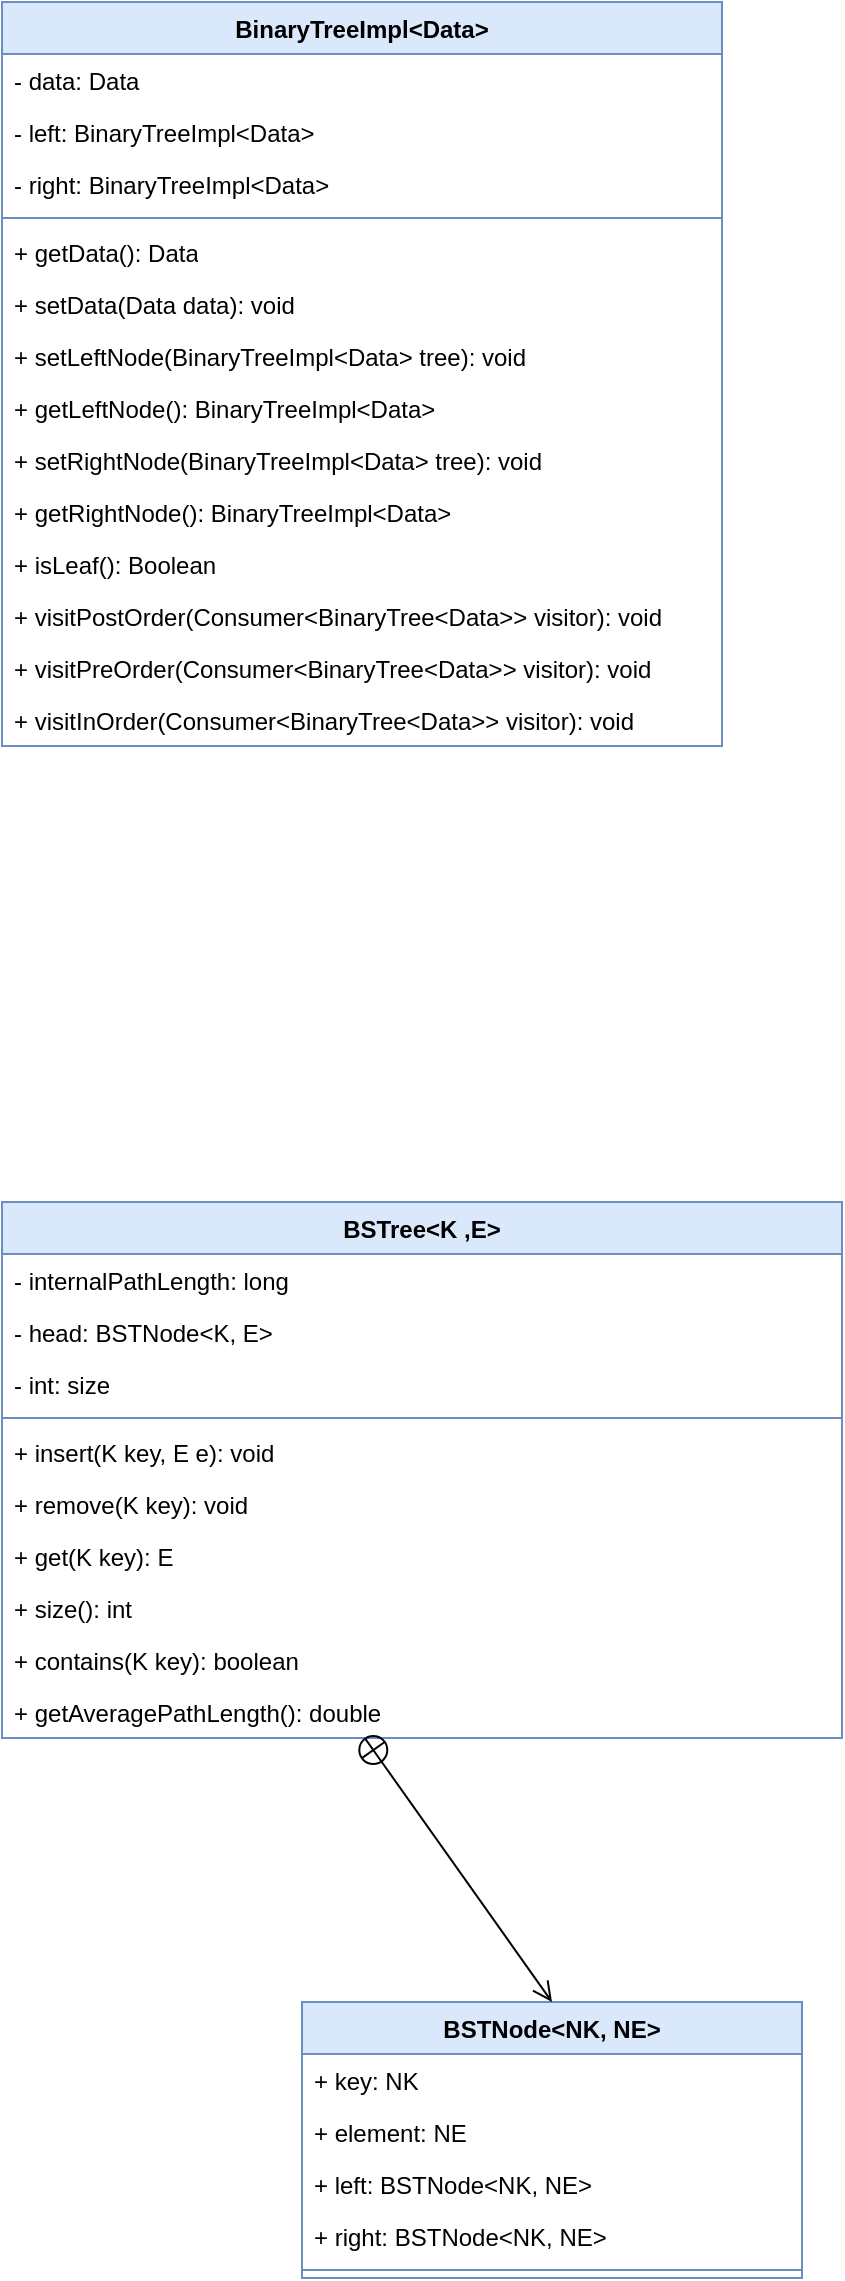 <mxfile version="24.9.0">
  <diagram name="Page-1" id="JpD8WKljxsuMn4WPt2cC">
    <mxGraphModel dx="1687" dy="868" grid="1" gridSize="10" guides="1" tooltips="1" connect="1" arrows="1" fold="1" page="1" pageScale="1" pageWidth="1654" pageHeight="2336" math="0" shadow="0">
      <root>
        <mxCell id="0" />
        <mxCell id="1" parent="0" />
        <mxCell id="P2VUHhH7mxUPdMLH3l3A-1" value="BinaryTreeImpl&amp;lt;Data&amp;gt;" style="swimlane;fontStyle=1;align=center;verticalAlign=top;childLayout=stackLayout;horizontal=1;startSize=26;horizontalStack=0;resizeParent=1;resizeParentMax=0;resizeLast=0;collapsible=1;marginBottom=0;whiteSpace=wrap;html=1;fillColor=#dae8fc;strokeColor=#6c8ebf;" vertex="1" parent="1">
          <mxGeometry x="650" y="340" width="360" height="372" as="geometry" />
        </mxCell>
        <mxCell id="P2VUHhH7mxUPdMLH3l3A-2" value="- data: Data" style="text;strokeColor=none;fillColor=none;align=left;verticalAlign=top;spacingLeft=4;spacingRight=4;overflow=hidden;rotatable=0;points=[[0,0.5],[1,0.5]];portConstraint=eastwest;whiteSpace=wrap;html=1;" vertex="1" parent="P2VUHhH7mxUPdMLH3l3A-1">
          <mxGeometry y="26" width="360" height="26" as="geometry" />
        </mxCell>
        <mxCell id="P2VUHhH7mxUPdMLH3l3A-5" value="- left: BinaryTreeImpl&amp;lt;Data&amp;gt;" style="text;strokeColor=none;fillColor=none;align=left;verticalAlign=top;spacingLeft=4;spacingRight=4;overflow=hidden;rotatable=0;points=[[0,0.5],[1,0.5]];portConstraint=eastwest;whiteSpace=wrap;html=1;" vertex="1" parent="P2VUHhH7mxUPdMLH3l3A-1">
          <mxGeometry y="52" width="360" height="26" as="geometry" />
        </mxCell>
        <mxCell id="P2VUHhH7mxUPdMLH3l3A-6" value="- right: BinaryTreeImpl&amp;lt;Data&amp;gt;" style="text;strokeColor=none;fillColor=none;align=left;verticalAlign=top;spacingLeft=4;spacingRight=4;overflow=hidden;rotatable=0;points=[[0,0.5],[1,0.5]];portConstraint=eastwest;whiteSpace=wrap;html=1;" vertex="1" parent="P2VUHhH7mxUPdMLH3l3A-1">
          <mxGeometry y="78" width="360" height="26" as="geometry" />
        </mxCell>
        <mxCell id="P2VUHhH7mxUPdMLH3l3A-3" value="" style="line;strokeWidth=1;fillColor=none;align=left;verticalAlign=middle;spacingTop=-1;spacingLeft=3;spacingRight=3;rotatable=0;labelPosition=right;points=[];portConstraint=eastwest;strokeColor=inherit;" vertex="1" parent="P2VUHhH7mxUPdMLH3l3A-1">
          <mxGeometry y="104" width="360" height="8" as="geometry" />
        </mxCell>
        <mxCell id="P2VUHhH7mxUPdMLH3l3A-4" value="+ getData(): Data" style="text;strokeColor=none;fillColor=none;align=left;verticalAlign=top;spacingLeft=4;spacingRight=4;overflow=hidden;rotatable=0;points=[[0,0.5],[1,0.5]];portConstraint=eastwest;whiteSpace=wrap;html=1;" vertex="1" parent="P2VUHhH7mxUPdMLH3l3A-1">
          <mxGeometry y="112" width="360" height="26" as="geometry" />
        </mxCell>
        <mxCell id="P2VUHhH7mxUPdMLH3l3A-7" value="+ setData(Data data): void" style="text;strokeColor=none;fillColor=none;align=left;verticalAlign=top;spacingLeft=4;spacingRight=4;overflow=hidden;rotatable=0;points=[[0,0.5],[1,0.5]];portConstraint=eastwest;whiteSpace=wrap;html=1;" vertex="1" parent="P2VUHhH7mxUPdMLH3l3A-1">
          <mxGeometry y="138" width="360" height="26" as="geometry" />
        </mxCell>
        <mxCell id="P2VUHhH7mxUPdMLH3l3A-8" value="+ setLeftNode(BinaryTreeImpl&amp;lt;Data&amp;gt; tree): void" style="text;strokeColor=none;fillColor=none;align=left;verticalAlign=top;spacingLeft=4;spacingRight=4;overflow=hidden;rotatable=0;points=[[0,0.5],[1,0.5]];portConstraint=eastwest;whiteSpace=wrap;html=1;" vertex="1" parent="P2VUHhH7mxUPdMLH3l3A-1">
          <mxGeometry y="164" width="360" height="26" as="geometry" />
        </mxCell>
        <mxCell id="P2VUHhH7mxUPdMLH3l3A-9" value="+ getLeftNode(): BinaryTreeImpl&amp;lt;Data&amp;gt;&amp;nbsp;" style="text;strokeColor=none;fillColor=none;align=left;verticalAlign=top;spacingLeft=4;spacingRight=4;overflow=hidden;rotatable=0;points=[[0,0.5],[1,0.5]];portConstraint=eastwest;whiteSpace=wrap;html=1;" vertex="1" parent="P2VUHhH7mxUPdMLH3l3A-1">
          <mxGeometry y="190" width="360" height="26" as="geometry" />
        </mxCell>
        <mxCell id="P2VUHhH7mxUPdMLH3l3A-10" value="+ setRightNode(BinaryTreeImpl&amp;lt;Data&amp;gt; tree): void" style="text;strokeColor=none;fillColor=none;align=left;verticalAlign=top;spacingLeft=4;spacingRight=4;overflow=hidden;rotatable=0;points=[[0,0.5],[1,0.5]];portConstraint=eastwest;whiteSpace=wrap;html=1;" vertex="1" parent="P2VUHhH7mxUPdMLH3l3A-1">
          <mxGeometry y="216" width="360" height="26" as="geometry" />
        </mxCell>
        <mxCell id="P2VUHhH7mxUPdMLH3l3A-11" value="+ getRightNode(): BinaryTreeImpl&amp;lt;Data&amp;gt;&amp;nbsp;" style="text;strokeColor=none;fillColor=none;align=left;verticalAlign=top;spacingLeft=4;spacingRight=4;overflow=hidden;rotatable=0;points=[[0,0.5],[1,0.5]];portConstraint=eastwest;whiteSpace=wrap;html=1;" vertex="1" parent="P2VUHhH7mxUPdMLH3l3A-1">
          <mxGeometry y="242" width="360" height="26" as="geometry" />
        </mxCell>
        <mxCell id="P2VUHhH7mxUPdMLH3l3A-12" value="+ isLeaf(): Boolean" style="text;strokeColor=none;fillColor=none;align=left;verticalAlign=top;spacingLeft=4;spacingRight=4;overflow=hidden;rotatable=0;points=[[0,0.5],[1,0.5]];portConstraint=eastwest;whiteSpace=wrap;html=1;" vertex="1" parent="P2VUHhH7mxUPdMLH3l3A-1">
          <mxGeometry y="268" width="360" height="26" as="geometry" />
        </mxCell>
        <mxCell id="P2VUHhH7mxUPdMLH3l3A-13" value="+&amp;nbsp;visitPostOrder(Consumer&amp;lt;BinaryTree&amp;lt;Data&amp;gt;&amp;gt; visitor): void" style="text;strokeColor=none;fillColor=none;align=left;verticalAlign=top;spacingLeft=4;spacingRight=4;overflow=hidden;rotatable=0;points=[[0,0.5],[1,0.5]];portConstraint=eastwest;whiteSpace=wrap;html=1;" vertex="1" parent="P2VUHhH7mxUPdMLH3l3A-1">
          <mxGeometry y="294" width="360" height="26" as="geometry" />
        </mxCell>
        <mxCell id="P2VUHhH7mxUPdMLH3l3A-14" value="+&amp;nbsp;visitPreOrder(Consumer&amp;lt;BinaryTree&amp;lt;Data&amp;gt;&amp;gt; visitor): void" style="text;strokeColor=none;fillColor=none;align=left;verticalAlign=top;spacingLeft=4;spacingRight=4;overflow=hidden;rotatable=0;points=[[0,0.5],[1,0.5]];portConstraint=eastwest;whiteSpace=wrap;html=1;" vertex="1" parent="P2VUHhH7mxUPdMLH3l3A-1">
          <mxGeometry y="320" width="360" height="26" as="geometry" />
        </mxCell>
        <mxCell id="P2VUHhH7mxUPdMLH3l3A-15" value="+&amp;nbsp;visitInOrder(Consumer&amp;lt;BinaryTree&amp;lt;Data&amp;gt;&amp;gt; visitor): void" style="text;strokeColor=none;fillColor=none;align=left;verticalAlign=top;spacingLeft=4;spacingRight=4;overflow=hidden;rotatable=0;points=[[0,0.5],[1,0.5]];portConstraint=eastwest;whiteSpace=wrap;html=1;" vertex="1" parent="P2VUHhH7mxUPdMLH3l3A-1">
          <mxGeometry y="346" width="360" height="26" as="geometry" />
        </mxCell>
        <mxCell id="P2VUHhH7mxUPdMLH3l3A-16" value="BSTree&amp;lt;K ,E&amp;gt;" style="swimlane;fontStyle=1;align=center;verticalAlign=top;childLayout=stackLayout;horizontal=1;startSize=26;horizontalStack=0;resizeParent=1;resizeParentMax=0;resizeLast=0;collapsible=1;marginBottom=0;whiteSpace=wrap;html=1;fillColor=#dae8fc;strokeColor=#6c8ebf;" vertex="1" parent="1">
          <mxGeometry x="650" y="940" width="420" height="268" as="geometry" />
        </mxCell>
        <mxCell id="P2VUHhH7mxUPdMLH3l3A-17" value="- internalPathLength: long" style="text;strokeColor=none;fillColor=none;align=left;verticalAlign=top;spacingLeft=4;spacingRight=4;overflow=hidden;rotatable=0;points=[[0,0.5],[1,0.5]];portConstraint=eastwest;whiteSpace=wrap;html=1;" vertex="1" parent="P2VUHhH7mxUPdMLH3l3A-16">
          <mxGeometry y="26" width="420" height="26" as="geometry" />
        </mxCell>
        <mxCell id="P2VUHhH7mxUPdMLH3l3A-20" value="- head: BSTNode&amp;lt;K, E&amp;gt;" style="text;strokeColor=none;fillColor=none;align=left;verticalAlign=top;spacingLeft=4;spacingRight=4;overflow=hidden;rotatable=0;points=[[0,0.5],[1,0.5]];portConstraint=eastwest;whiteSpace=wrap;html=1;" vertex="1" parent="P2VUHhH7mxUPdMLH3l3A-16">
          <mxGeometry y="52" width="420" height="26" as="geometry" />
        </mxCell>
        <mxCell id="P2VUHhH7mxUPdMLH3l3A-21" value="- int: size" style="text;strokeColor=none;fillColor=none;align=left;verticalAlign=top;spacingLeft=4;spacingRight=4;overflow=hidden;rotatable=0;points=[[0,0.5],[1,0.5]];portConstraint=eastwest;whiteSpace=wrap;html=1;" vertex="1" parent="P2VUHhH7mxUPdMLH3l3A-16">
          <mxGeometry y="78" width="420" height="26" as="geometry" />
        </mxCell>
        <mxCell id="P2VUHhH7mxUPdMLH3l3A-18" value="" style="line;strokeWidth=1;fillColor=none;align=left;verticalAlign=middle;spacingTop=-1;spacingLeft=3;spacingRight=3;rotatable=0;labelPosition=right;points=[];portConstraint=eastwest;strokeColor=inherit;" vertex="1" parent="P2VUHhH7mxUPdMLH3l3A-16">
          <mxGeometry y="104" width="420" height="8" as="geometry" />
        </mxCell>
        <mxCell id="P2VUHhH7mxUPdMLH3l3A-19" value="+ insert(K key, E e): void" style="text;strokeColor=none;fillColor=none;align=left;verticalAlign=top;spacingLeft=4;spacingRight=4;overflow=hidden;rotatable=0;points=[[0,0.5],[1,0.5]];portConstraint=eastwest;whiteSpace=wrap;html=1;" vertex="1" parent="P2VUHhH7mxUPdMLH3l3A-16">
          <mxGeometry y="112" width="420" height="26" as="geometry" />
        </mxCell>
        <mxCell id="P2VUHhH7mxUPdMLH3l3A-22" value="+ remove(K key): void" style="text;strokeColor=none;fillColor=none;align=left;verticalAlign=top;spacingLeft=4;spacingRight=4;overflow=hidden;rotatable=0;points=[[0,0.5],[1,0.5]];portConstraint=eastwest;whiteSpace=wrap;html=1;" vertex="1" parent="P2VUHhH7mxUPdMLH3l3A-16">
          <mxGeometry y="138" width="420" height="26" as="geometry" />
        </mxCell>
        <mxCell id="P2VUHhH7mxUPdMLH3l3A-23" value="+ get(K key): E" style="text;strokeColor=none;fillColor=none;align=left;verticalAlign=top;spacingLeft=4;spacingRight=4;overflow=hidden;rotatable=0;points=[[0,0.5],[1,0.5]];portConstraint=eastwest;whiteSpace=wrap;html=1;" vertex="1" parent="P2VUHhH7mxUPdMLH3l3A-16">
          <mxGeometry y="164" width="420" height="26" as="geometry" />
        </mxCell>
        <mxCell id="P2VUHhH7mxUPdMLH3l3A-24" value="+ size(): int" style="text;strokeColor=none;fillColor=none;align=left;verticalAlign=top;spacingLeft=4;spacingRight=4;overflow=hidden;rotatable=0;points=[[0,0.5],[1,0.5]];portConstraint=eastwest;whiteSpace=wrap;html=1;" vertex="1" parent="P2VUHhH7mxUPdMLH3l3A-16">
          <mxGeometry y="190" width="420" height="26" as="geometry" />
        </mxCell>
        <mxCell id="P2VUHhH7mxUPdMLH3l3A-25" value="+ contains(K key): boolean" style="text;strokeColor=none;fillColor=none;align=left;verticalAlign=top;spacingLeft=4;spacingRight=4;overflow=hidden;rotatable=0;points=[[0,0.5],[1,0.5]];portConstraint=eastwest;whiteSpace=wrap;html=1;" vertex="1" parent="P2VUHhH7mxUPdMLH3l3A-16">
          <mxGeometry y="216" width="420" height="26" as="geometry" />
        </mxCell>
        <mxCell id="P2VUHhH7mxUPdMLH3l3A-26" value="+ getAveragePathLength(): double" style="text;strokeColor=none;fillColor=none;align=left;verticalAlign=top;spacingLeft=4;spacingRight=4;overflow=hidden;rotatable=0;points=[[0,0.5],[1,0.5]];portConstraint=eastwest;whiteSpace=wrap;html=1;" vertex="1" parent="P2VUHhH7mxUPdMLH3l3A-16">
          <mxGeometry y="242" width="420" height="26" as="geometry" />
        </mxCell>
        <mxCell id="P2VUHhH7mxUPdMLH3l3A-35" value="BSTNode&amp;lt;NK, NE&amp;gt;" style="swimlane;fontStyle=1;align=center;verticalAlign=top;childLayout=stackLayout;horizontal=1;startSize=26;horizontalStack=0;resizeParent=1;resizeParentMax=0;resizeLast=0;collapsible=1;marginBottom=0;whiteSpace=wrap;html=1;fillColor=#dae8fc;strokeColor=#6c8ebf;" vertex="1" parent="1">
          <mxGeometry x="800" y="1340" width="250" height="138" as="geometry" />
        </mxCell>
        <mxCell id="P2VUHhH7mxUPdMLH3l3A-36" value="+ key: NK" style="text;strokeColor=none;fillColor=none;align=left;verticalAlign=top;spacingLeft=4;spacingRight=4;overflow=hidden;rotatable=0;points=[[0,0.5],[1,0.5]];portConstraint=eastwest;whiteSpace=wrap;html=1;" vertex="1" parent="P2VUHhH7mxUPdMLH3l3A-35">
          <mxGeometry y="26" width="250" height="26" as="geometry" />
        </mxCell>
        <mxCell id="P2VUHhH7mxUPdMLH3l3A-39" value="+ element: NE" style="text;strokeColor=none;fillColor=none;align=left;verticalAlign=top;spacingLeft=4;spacingRight=4;overflow=hidden;rotatable=0;points=[[0,0.5],[1,0.5]];portConstraint=eastwest;whiteSpace=wrap;html=1;" vertex="1" parent="P2VUHhH7mxUPdMLH3l3A-35">
          <mxGeometry y="52" width="250" height="26" as="geometry" />
        </mxCell>
        <mxCell id="P2VUHhH7mxUPdMLH3l3A-40" value="+ left: BSTNode&amp;lt;NK, NE&amp;gt;&amp;nbsp;" style="text;strokeColor=none;fillColor=none;align=left;verticalAlign=top;spacingLeft=4;spacingRight=4;overflow=hidden;rotatable=0;points=[[0,0.5],[1,0.5]];portConstraint=eastwest;whiteSpace=wrap;html=1;" vertex="1" parent="P2VUHhH7mxUPdMLH3l3A-35">
          <mxGeometry y="78" width="250" height="26" as="geometry" />
        </mxCell>
        <mxCell id="P2VUHhH7mxUPdMLH3l3A-41" value="+ right: BSTNode&amp;lt;NK, NE&amp;gt;&amp;nbsp;" style="text;strokeColor=none;fillColor=none;align=left;verticalAlign=top;spacingLeft=4;spacingRight=4;overflow=hidden;rotatable=0;points=[[0,0.5],[1,0.5]];portConstraint=eastwest;whiteSpace=wrap;html=1;" vertex="1" parent="P2VUHhH7mxUPdMLH3l3A-35">
          <mxGeometry y="104" width="250" height="26" as="geometry" />
        </mxCell>
        <mxCell id="P2VUHhH7mxUPdMLH3l3A-37" value="" style="line;strokeWidth=1;fillColor=none;align=left;verticalAlign=middle;spacingTop=-1;spacingLeft=3;spacingRight=3;rotatable=0;labelPosition=right;points=[];portConstraint=eastwest;strokeColor=inherit;" vertex="1" parent="P2VUHhH7mxUPdMLH3l3A-35">
          <mxGeometry y="130" width="250" height="8" as="geometry" />
        </mxCell>
        <mxCell id="P2VUHhH7mxUPdMLH3l3A-43" value="" style="endArrow=open;startArrow=circlePlus;endFill=0;startFill=0;endSize=8;html=1;rounded=0;exitX=0.431;exitY=0.981;exitDx=0;exitDy=0;exitPerimeter=0;entryX=0.5;entryY=0;entryDx=0;entryDy=0;" edge="1" parent="1" source="P2VUHhH7mxUPdMLH3l3A-26" target="P2VUHhH7mxUPdMLH3l3A-35">
          <mxGeometry width="160" relative="1" as="geometry">
            <mxPoint x="889.4" y="1262.236" as="sourcePoint" />
            <mxPoint x="1290" y="1140" as="targetPoint" />
          </mxGeometry>
        </mxCell>
      </root>
    </mxGraphModel>
  </diagram>
</mxfile>
